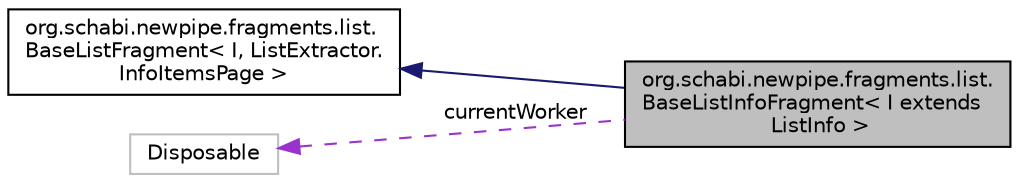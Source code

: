 digraph "org.schabi.newpipe.fragments.list.BaseListInfoFragment&lt; I extends ListInfo &gt;"
{
 // LATEX_PDF_SIZE
  edge [fontname="Helvetica",fontsize="10",labelfontname="Helvetica",labelfontsize="10"];
  node [fontname="Helvetica",fontsize="10",shape=record];
  rankdir="LR";
  Node6 [label="org.schabi.newpipe.fragments.list.\lBaseListInfoFragment\< I extends\l ListInfo \>",height=0.2,width=0.4,color="black", fillcolor="grey75", style="filled", fontcolor="black",tooltip=" "];
  Node7 -> Node6 [dir="back",color="midnightblue",fontsize="10",style="solid",fontname="Helvetica"];
  Node7 [label="org.schabi.newpipe.fragments.list.\lBaseListFragment\< I, ListExtractor.\lInfoItemsPage \>",height=0.2,width=0.4,color="black", fillcolor="white", style="filled",URL="$classorg_1_1schabi_1_1newpipe_1_1fragments_1_1list_1_1_base_list_fragment.html",tooltip=" "];
  Node8 -> Node6 [dir="back",color="darkorchid3",fontsize="10",style="dashed",label=" currentWorker" ,fontname="Helvetica"];
  Node8 [label="Disposable",height=0.2,width=0.4,color="grey75", fillcolor="white", style="filled",tooltip=" "];
}
